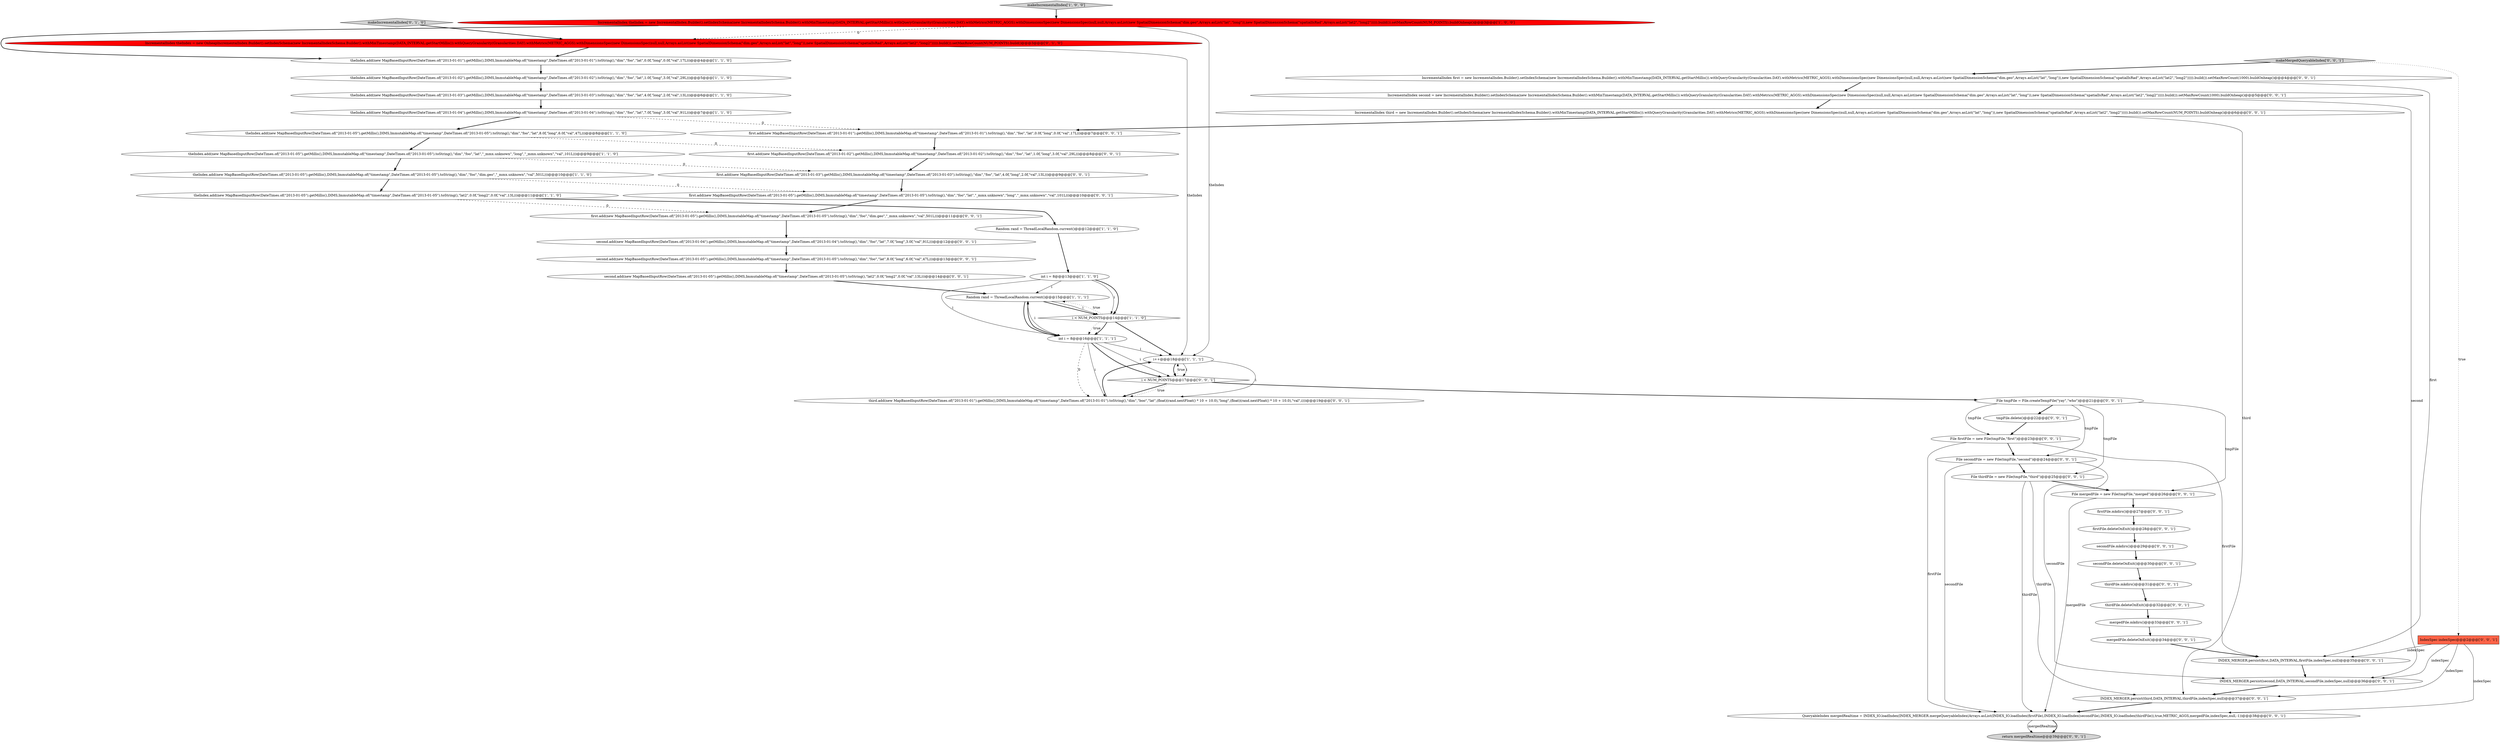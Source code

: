 digraph {
15 [style = filled, label = "theIndex.add(new MapBasedInputRow(DateTimes.of(\"2013-01-05\").getMillis(),DIMS,ImmutableMap.of(\"timestamp\",DateTimes.of(\"2013-01-05\").toString(),\"dim\",\"foo\",\"dim.geo\",\"_mmx.unknown\",\"val\",501L)))@@@10@@@['1', '1', '0']", fillcolor = white, shape = ellipse image = "AAA0AAABBB1BBB"];
44 [style = filled, label = "firstFile.deleteOnExit()@@@28@@@['0', '0', '1']", fillcolor = white, shape = ellipse image = "AAA0AAABBB3BBB"];
11 [style = filled, label = "theIndex.add(new MapBasedInputRow(DateTimes.of(\"2013-01-03\").getMillis(),DIMS,ImmutableMap.of(\"timestamp\",DateTimes.of(\"2013-01-03\").toString(),\"dim\",\"foo\",\"lat\",4.0f,\"long\",2.0f,\"val\",13L)))@@@6@@@['1', '1', '0']", fillcolor = white, shape = ellipse image = "AAA0AAABBB1BBB"];
30 [style = filled, label = "thirdFile.mkdirs()@@@31@@@['0', '0', '1']", fillcolor = white, shape = ellipse image = "AAA0AAABBB3BBB"];
36 [style = filled, label = "INDEX_MERGER.persist(third,DATA_INTERVAL,thirdFile,indexSpec,null)@@@37@@@['0', '0', '1']", fillcolor = white, shape = ellipse image = "AAA0AAABBB3BBB"];
42 [style = filled, label = "second.add(new MapBasedInputRow(DateTimes.of(\"2013-01-05\").getMillis(),DIMS,ImmutableMap.of(\"timestamp\",DateTimes.of(\"2013-01-05\").toString(),\"lat2\",0.0f,\"long2\",0.0f,\"val\",13L)))@@@14@@@['0', '0', '1']", fillcolor = white, shape = ellipse image = "AAA0AAABBB3BBB"];
5 [style = filled, label = "Random rand = ThreadLocalRandom.current()@@@12@@@['1', '1', '0']", fillcolor = white, shape = ellipse image = "AAA0AAABBB1BBB"];
32 [style = filled, label = "first.add(new MapBasedInputRow(DateTimes.of(\"2013-01-03\").getMillis(),DIMS,ImmutableMap.of(\"timestamp\",DateTimes.of(\"2013-01-03\").toString(),\"dim\",\"foo\",\"lat\",4.0f,\"long\",2.0f,\"val\",13L)))@@@9@@@['0', '0', '1']", fillcolor = white, shape = ellipse image = "AAA0AAABBB3BBB"];
47 [style = filled, label = "first.add(new MapBasedInputRow(DateTimes.of(\"2013-01-01\").getMillis(),DIMS,ImmutableMap.of(\"timestamp\",DateTimes.of(\"2013-01-01\").toString(),\"dim\",\"foo\",\"lat\",0.0f,\"long\",0.0f,\"val\",17L)))@@@7@@@['0', '0', '1']", fillcolor = white, shape = ellipse image = "AAA0AAABBB3BBB"];
0 [style = filled, label = "IncrementalIndex theIndex = new IncrementalIndex.Builder().setIndexSchema(new IncrementalIndexSchema.Builder().withMinTimestamp(DATA_INTERVAL.getStartMillis()).withQueryGranularity(Granularities.DAY).withMetrics(METRIC_AGGS).withDimensionsSpec(new DimensionsSpec(null,null,Arrays.asList(new SpatialDimensionSchema(\"dim.geo\",Arrays.asList(\"lat\",\"long\")),new SpatialDimensionSchema(\"spatialIsRad\",Arrays.asList(\"lat2\",\"long2\"))))).build()).setMaxRowCount(NUM_POINTS).buildOnheap()@@@3@@@['1', '0', '0']", fillcolor = red, shape = ellipse image = "AAA1AAABBB1BBB"];
4 [style = filled, label = "theIndex.add(new MapBasedInputRow(DateTimes.of(\"2013-01-02\").getMillis(),DIMS,ImmutableMap.of(\"timestamp\",DateTimes.of(\"2013-01-02\").toString(),\"dim\",\"foo\",\"lat\",1.0f,\"long\",3.0f,\"val\",29L)))@@@5@@@['1', '1', '0']", fillcolor = white, shape = ellipse image = "AAA0AAABBB1BBB"];
24 [style = filled, label = "first.add(new MapBasedInputRow(DateTimes.of(\"2013-01-02\").getMillis(),DIMS,ImmutableMap.of(\"timestamp\",DateTimes.of(\"2013-01-02\").toString(),\"dim\",\"foo\",\"lat\",1.0f,\"long\",3.0f,\"val\",29L)))@@@8@@@['0', '0', '1']", fillcolor = white, shape = ellipse image = "AAA0AAABBB3BBB"];
1 [style = filled, label = "theIndex.add(new MapBasedInputRow(DateTimes.of(\"2013-01-01\").getMillis(),DIMS,ImmutableMap.of(\"timestamp\",DateTimes.of(\"2013-01-01\").toString(),\"dim\",\"foo\",\"lat\",0.0f,\"long\",0.0f,\"val\",17L)))@@@4@@@['1', '1', '0']", fillcolor = white, shape = ellipse image = "AAA0AAABBB1BBB"];
22 [style = filled, label = "third.add(new MapBasedInputRow(DateTimes.of(\"2013-01-01\").getMillis(),DIMS,ImmutableMap.of(\"timestamp\",DateTimes.of(\"2013-01-01\").toString(),\"dim\",\"boo\",\"lat\",(float)(rand.nextFloat() * 10 + 10.0),\"long\",(float)(rand.nextFloat() * 10 + 10.0),\"val\",i)))@@@19@@@['0', '0', '1']", fillcolor = white, shape = ellipse image = "AAA0AAABBB3BBB"];
43 [style = filled, label = "File thirdFile = new File(tmpFile,\"third\")@@@25@@@['0', '0', '1']", fillcolor = white, shape = ellipse image = "AAA0AAABBB3BBB"];
49 [style = filled, label = "i < NUM_POINTS@@@17@@@['0', '0', '1']", fillcolor = white, shape = diamond image = "AAA0AAABBB3BBB"];
23 [style = filled, label = "IncrementalIndex third = new IncrementalIndex.Builder().setIndexSchema(new IncrementalIndexSchema.Builder().withMinTimestamp(DATA_INTERVAL.getStartMillis()).withQueryGranularity(Granularities.DAY).withMetrics(METRIC_AGGS).withDimensionsSpec(new DimensionsSpec(null,null,Arrays.asList(new SpatialDimensionSchema(\"dim.geo\",Arrays.asList(\"lat\",\"long\")),new SpatialDimensionSchema(\"spatialIsRad\",Arrays.asList(\"lat2\",\"long2\"))))).build()).setMaxRowCount(NUM_POINTS).buildOnheap()@@@6@@@['0', '0', '1']", fillcolor = white, shape = ellipse image = "AAA0AAABBB3BBB"];
18 [style = filled, label = "firstFile.mkdirs()@@@27@@@['0', '0', '1']", fillcolor = white, shape = ellipse image = "AAA0AAABBB3BBB"];
9 [style = filled, label = "theIndex.add(new MapBasedInputRow(DateTimes.of(\"2013-01-05\").getMillis(),DIMS,ImmutableMap.of(\"timestamp\",DateTimes.of(\"2013-01-05\").toString(),\"lat2\",0.0f,\"long2\",0.0f,\"val\",13L)))@@@11@@@['1', '1', '0']", fillcolor = white, shape = ellipse image = "AAA0AAABBB1BBB"];
20 [style = filled, label = "secondFile.deleteOnExit()@@@30@@@['0', '0', '1']", fillcolor = white, shape = ellipse image = "AAA0AAABBB3BBB"];
27 [style = filled, label = "File secondFile = new File(tmpFile,\"second\")@@@24@@@['0', '0', '1']", fillcolor = white, shape = ellipse image = "AAA0AAABBB3BBB"];
41 [style = filled, label = "mergedFile.deleteOnExit()@@@34@@@['0', '0', '1']", fillcolor = white, shape = ellipse image = "AAA0AAABBB3BBB"];
28 [style = filled, label = "second.add(new MapBasedInputRow(DateTimes.of(\"2013-01-05\").getMillis(),DIMS,ImmutableMap.of(\"timestamp\",DateTimes.of(\"2013-01-05\").toString(),\"dim\",\"foo\",\"lat\",8.0f,\"long\",6.0f,\"val\",47L)))@@@13@@@['0', '0', '1']", fillcolor = white, shape = ellipse image = "AAA0AAABBB3BBB"];
17 [style = filled, label = "makeIncrementalIndex['0', '1', '0']", fillcolor = lightgray, shape = diamond image = "AAA0AAABBB2BBB"];
7 [style = filled, label = "theIndex.add(new MapBasedInputRow(DateTimes.of(\"2013-01-04\").getMillis(),DIMS,ImmutableMap.of(\"timestamp\",DateTimes.of(\"2013-01-04\").toString(),\"dim\",\"foo\",\"lat\",7.0f,\"long\",3.0f,\"val\",91L)))@@@7@@@['1', '1', '0']", fillcolor = white, shape = ellipse image = "AAA0AAABBB1BBB"];
48 [style = filled, label = "makeMergedQueryableIndex['0', '0', '1']", fillcolor = lightgray, shape = diamond image = "AAA0AAABBB3BBB"];
46 [style = filled, label = "File mergedFile = new File(tmpFile,\"merged\")@@@26@@@['0', '0', '1']", fillcolor = white, shape = ellipse image = "AAA0AAABBB3BBB"];
37 [style = filled, label = "return mergedRealtime@@@39@@@['0', '0', '1']", fillcolor = lightgray, shape = ellipse image = "AAA0AAABBB3BBB"];
26 [style = filled, label = "IncrementalIndex first = new IncrementalIndex.Builder().setIndexSchema(new IncrementalIndexSchema.Builder().withMinTimestamp(DATA_INTERVAL.getStartMillis()).withQueryGranularity(Granularities.DAY).withMetrics(METRIC_AGGS).withDimensionsSpec(new DimensionsSpec(null,null,Arrays.asList(new SpatialDimensionSchema(\"dim.geo\",Arrays.asList(\"lat\",\"long\")),new SpatialDimensionSchema(\"spatialIsRad\",Arrays.asList(\"lat2\",\"long2\"))))).build()).setMaxRowCount(1000).buildOnheap()@@@4@@@['0', '0', '1']", fillcolor = white, shape = ellipse image = "AAA0AAABBB3BBB"];
39 [style = filled, label = "IncrementalIndex second = new IncrementalIndex.Builder().setIndexSchema(new IncrementalIndexSchema.Builder().withMinTimestamp(DATA_INTERVAL.getStartMillis()).withQueryGranularity(Granularities.DAY).withMetrics(METRIC_AGGS).withDimensionsSpec(new DimensionsSpec(null,null,Arrays.asList(new SpatialDimensionSchema(\"dim.geo\",Arrays.asList(\"lat\",\"long\")),new SpatialDimensionSchema(\"spatialIsRad\",Arrays.asList(\"lat2\",\"long2\"))))).build()).setMaxRowCount(1000).buildOnheap()@@@5@@@['0', '0', '1']", fillcolor = white, shape = ellipse image = "AAA0AAABBB3BBB"];
21 [style = filled, label = "mergedFile.mkdirs()@@@33@@@['0', '0', '1']", fillcolor = white, shape = ellipse image = "AAA0AAABBB3BBB"];
10 [style = filled, label = "makeIncrementalIndex['1', '0', '0']", fillcolor = lightgray, shape = diamond image = "AAA0AAABBB1BBB"];
16 [style = filled, label = "IncrementalIndex theIndex = new OnheapIncrementalIndex.Builder().setIndexSchema(new IncrementalIndexSchema.Builder().withMinTimestamp(DATA_INTERVAL.getStartMillis()).withQueryGranularity(Granularities.DAY).withMetrics(METRIC_AGGS).withDimensionsSpec(new DimensionsSpec(null,null,Arrays.asList(new SpatialDimensionSchema(\"dim.geo\",Arrays.asList(\"lat\",\"long\")),new SpatialDimensionSchema(\"spatialIsRad\",Arrays.asList(\"lat2\",\"long2\"))))).build()).setMaxRowCount(NUM_POINTS).build()@@@3@@@['0', '1', '0']", fillcolor = red, shape = ellipse image = "AAA1AAABBB2BBB"];
40 [style = filled, label = "secondFile.mkdirs()@@@29@@@['0', '0', '1']", fillcolor = white, shape = ellipse image = "AAA0AAABBB3BBB"];
14 [style = filled, label = "Random rand = ThreadLocalRandom.current()@@@15@@@['1', '1', '1']", fillcolor = white, shape = ellipse image = "AAA0AAABBB1BBB"];
13 [style = filled, label = "i < NUM_POINTS@@@14@@@['1', '1', '0']", fillcolor = white, shape = diamond image = "AAA0AAABBB1BBB"];
3 [style = filled, label = "int i = 8@@@13@@@['1', '1', '0']", fillcolor = white, shape = ellipse image = "AAA0AAABBB1BBB"];
8 [style = filled, label = "theIndex.add(new MapBasedInputRow(DateTimes.of(\"2013-01-05\").getMillis(),DIMS,ImmutableMap.of(\"timestamp\",DateTimes.of(\"2013-01-05\").toString(),\"dim\",\"foo\",\"lat\",8.0f,\"long\",6.0f,\"val\",47L)))@@@8@@@['1', '1', '0']", fillcolor = white, shape = ellipse image = "AAA0AAABBB1BBB"];
6 [style = filled, label = "int i = 8@@@16@@@['1', '1', '1']", fillcolor = white, shape = ellipse image = "AAA0AAABBB1BBB"];
31 [style = filled, label = "first.add(new MapBasedInputRow(DateTimes.of(\"2013-01-05\").getMillis(),DIMS,ImmutableMap.of(\"timestamp\",DateTimes.of(\"2013-01-05\").toString(),\"dim\",\"foo\",\"dim.geo\",\"_mmx.unknown\",\"val\",501L)))@@@11@@@['0', '0', '1']", fillcolor = white, shape = ellipse image = "AAA0AAABBB3BBB"];
33 [style = filled, label = "File tmpFile = File.createTempFile(\"yay\",\"who\")@@@21@@@['0', '0', '1']", fillcolor = white, shape = ellipse image = "AAA0AAABBB3BBB"];
50 [style = filled, label = "IndexSpec indexSpec@@@2@@@['0', '0', '1']", fillcolor = tomato, shape = box image = "AAA0AAABBB3BBB"];
29 [style = filled, label = "INDEX_MERGER.persist(second,DATA_INTERVAL,secondFile,indexSpec,null)@@@36@@@['0', '0', '1']", fillcolor = white, shape = ellipse image = "AAA0AAABBB3BBB"];
2 [style = filled, label = "theIndex.add(new MapBasedInputRow(DateTimes.of(\"2013-01-05\").getMillis(),DIMS,ImmutableMap.of(\"timestamp\",DateTimes.of(\"2013-01-05\").toString(),\"dim\",\"foo\",\"lat\",\"_mmx.unknown\",\"long\",\"_mmx.unknown\",\"val\",101L)))@@@9@@@['1', '1', '0']", fillcolor = white, shape = ellipse image = "AAA0AAABBB1BBB"];
35 [style = filled, label = "thirdFile.deleteOnExit()@@@32@@@['0', '0', '1']", fillcolor = white, shape = ellipse image = "AAA0AAABBB3BBB"];
25 [style = filled, label = "QueryableIndex mergedRealtime = INDEX_IO.loadIndex(INDEX_MERGER.mergeQueryableIndex(Arrays.asList(INDEX_IO.loadIndex(firstFile),INDEX_IO.loadIndex(secondFile),INDEX_IO.loadIndex(thirdFile)),true,METRIC_AGGS,mergedFile,indexSpec,null,-1))@@@38@@@['0', '0', '1']", fillcolor = white, shape = ellipse image = "AAA0AAABBB3BBB"];
51 [style = filled, label = "tmpFile.delete()@@@22@@@['0', '0', '1']", fillcolor = white, shape = ellipse image = "AAA0AAABBB3BBB"];
34 [style = filled, label = "second.add(new MapBasedInputRow(DateTimes.of(\"2013-01-04\").getMillis(),DIMS,ImmutableMap.of(\"timestamp\",DateTimes.of(\"2013-01-04\").toString(),\"dim\",\"foo\",\"lat\",7.0f,\"long\",3.0f,\"val\",91L)))@@@12@@@['0', '0', '1']", fillcolor = white, shape = ellipse image = "AAA0AAABBB3BBB"];
45 [style = filled, label = "File firstFile = new File(tmpFile,\"first\")@@@23@@@['0', '0', '1']", fillcolor = white, shape = ellipse image = "AAA0AAABBB3BBB"];
38 [style = filled, label = "first.add(new MapBasedInputRow(DateTimes.of(\"2013-01-05\").getMillis(),DIMS,ImmutableMap.of(\"timestamp\",DateTimes.of(\"2013-01-05\").toString(),\"dim\",\"foo\",\"lat\",\"_mmx.unknown\",\"long\",\"_mmx.unknown\",\"val\",101L)))@@@10@@@['0', '0', '1']", fillcolor = white, shape = ellipse image = "AAA0AAABBB3BBB"];
12 [style = filled, label = "i++@@@18@@@['1', '1', '1']", fillcolor = white, shape = ellipse image = "AAA0AAABBB1BBB"];
19 [style = filled, label = "INDEX_MERGER.persist(first,DATA_INTERVAL,firstFile,indexSpec,null)@@@35@@@['0', '0', '1']", fillcolor = white, shape = ellipse image = "AAA0AAABBB3BBB"];
5->3 [style = bold, label=""];
41->19 [style = bold, label=""];
2->32 [style = dashed, label="0"];
24->32 [style = bold, label=""];
27->25 [style = solid, label="secondFile"];
45->27 [style = bold, label=""];
0->16 [style = dashed, label="0"];
38->31 [style = bold, label=""];
40->20 [style = bold, label=""];
26->19 [style = solid, label="first"];
7->8 [style = bold, label=""];
49->22 [style = bold, label=""];
25->37 [style = solid, label="mergedRealtime"];
15->38 [style = dashed, label="0"];
18->44 [style = bold, label=""];
0->12 [style = solid, label="theIndex"];
39->23 [style = bold, label=""];
2->15 [style = bold, label=""];
9->5 [style = bold, label=""];
3->14 [style = solid, label="i"];
28->42 [style = bold, label=""];
6->12 [style = solid, label="i"];
17->16 [style = bold, label=""];
12->49 [style = solid, label="i"];
29->36 [style = bold, label=""];
13->6 [style = dotted, label="true"];
1->4 [style = bold, label=""];
50->36 [style = solid, label="indexSpec"];
6->49 [style = solid, label="i"];
33->27 [style = solid, label="tmpFile"];
21->41 [style = bold, label=""];
6->49 [style = bold, label=""];
50->29 [style = solid, label="indexSpec"];
3->13 [style = solid, label="i"];
27->29 [style = solid, label="secondFile"];
35->21 [style = bold, label=""];
6->22 [style = dashed, label="0"];
43->46 [style = bold, label=""];
14->6 [style = solid, label="i"];
36->25 [style = bold, label=""];
13->12 [style = bold, label=""];
9->31 [style = dashed, label="0"];
25->37 [style = bold, label=""];
15->9 [style = bold, label=""];
23->36 [style = solid, label="third"];
10->0 [style = bold, label=""];
45->19 [style = solid, label="firstFile"];
6->22 [style = solid, label="i"];
46->25 [style = solid, label="mergedFile"];
50->19 [style = solid, label="indexSpec"];
14->6 [style = bold, label=""];
27->43 [style = bold, label=""];
19->29 [style = bold, label=""];
43->36 [style = solid, label="thirdFile"];
46->18 [style = bold, label=""];
31->34 [style = bold, label=""];
42->14 [style = bold, label=""];
48->26 [style = bold, label=""];
12->49 [style = bold, label=""];
3->6 [style = solid, label="i"];
34->28 [style = bold, label=""];
30->35 [style = bold, label=""];
33->45 [style = solid, label="tmpFile"];
50->25 [style = solid, label="indexSpec"];
8->2 [style = bold, label=""];
16->1 [style = bold, label=""];
47->24 [style = bold, label=""];
51->45 [style = bold, label=""];
0->1 [style = bold, label=""];
39->29 [style = solid, label="second"];
23->47 [style = bold, label=""];
33->46 [style = solid, label="tmpFile"];
49->22 [style = dotted, label="true"];
14->13 [style = bold, label=""];
13->6 [style = bold, label=""];
13->14 [style = dotted, label="true"];
7->47 [style = dashed, label="0"];
14->13 [style = solid, label="i"];
48->50 [style = dotted, label="true"];
45->25 [style = solid, label="firstFile"];
12->22 [style = solid, label="i"];
49->12 [style = dotted, label="true"];
44->40 [style = bold, label=""];
43->25 [style = solid, label="thirdFile"];
8->24 [style = dashed, label="0"];
26->39 [style = bold, label=""];
6->14 [style = bold, label=""];
33->43 [style = solid, label="tmpFile"];
32->38 [style = bold, label=""];
33->51 [style = bold, label=""];
22->12 [style = bold, label=""];
49->33 [style = bold, label=""];
3->13 [style = bold, label=""];
16->12 [style = solid, label="theIndex"];
4->11 [style = bold, label=""];
20->30 [style = bold, label=""];
11->7 [style = bold, label=""];
}
